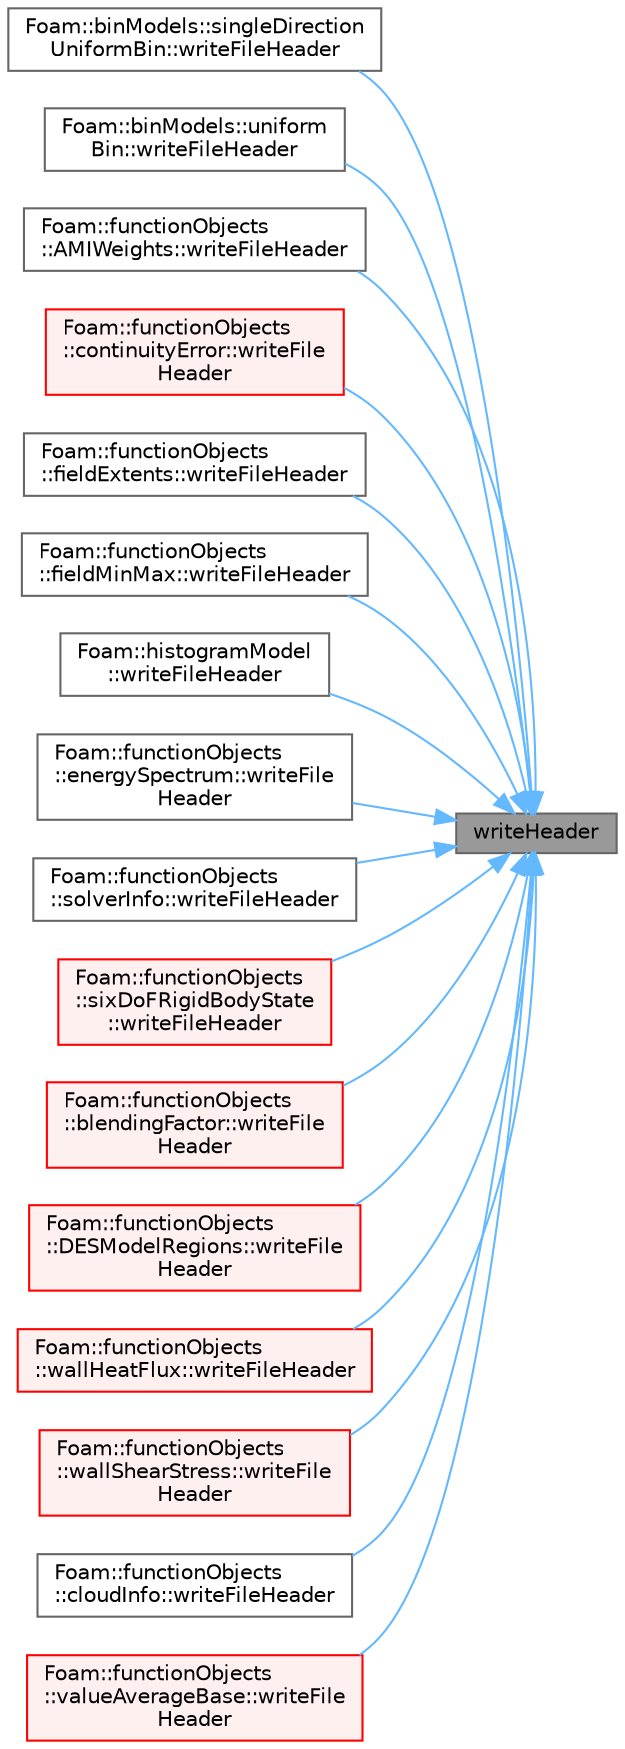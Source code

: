 digraph "writeHeader"
{
 // LATEX_PDF_SIZE
  bgcolor="transparent";
  edge [fontname=Helvetica,fontsize=10,labelfontname=Helvetica,labelfontsize=10];
  node [fontname=Helvetica,fontsize=10,shape=box,height=0.2,width=0.4];
  rankdir="RL";
  Node1 [id="Node000001",label="writeHeader",height=0.2,width=0.4,color="gray40", fillcolor="grey60", style="filled", fontcolor="black",tooltip=" "];
  Node1 -> Node2 [id="edge1_Node000001_Node000002",dir="back",color="steelblue1",style="solid",tooltip=" "];
  Node2 [id="Node000002",label="Foam::binModels::singleDirection\lUniformBin::writeFileHeader",height=0.2,width=0.4,color="grey40", fillcolor="white", style="filled",URL="$classFoam_1_1binModels_1_1singleDirectionUniformBin.html#a3341ab9b410adf22bbfab33e7b199a7f",tooltip=" "];
  Node1 -> Node3 [id="edge2_Node000001_Node000003",dir="back",color="steelblue1",style="solid",tooltip=" "];
  Node3 [id="Node000003",label="Foam::binModels::uniform\lBin::writeFileHeader",height=0.2,width=0.4,color="grey40", fillcolor="white", style="filled",URL="$classFoam_1_1binModels_1_1uniformBin.html#a3341ab9b410adf22bbfab33e7b199a7f",tooltip=" "];
  Node1 -> Node4 [id="edge3_Node000001_Node000004",dir="back",color="steelblue1",style="solid",tooltip=" "];
  Node4 [id="Node000004",label="Foam::functionObjects\l::AMIWeights::writeFileHeader",height=0.2,width=0.4,color="grey40", fillcolor="white", style="filled",URL="$classFoam_1_1functionObjects_1_1AMIWeights.html#ad0c7a238f021a605e38a115efbb20aa3",tooltip=" "];
  Node1 -> Node5 [id="edge4_Node000001_Node000005",dir="back",color="steelblue1",style="solid",tooltip=" "];
  Node5 [id="Node000005",label="Foam::functionObjects\l::continuityError::writeFile\lHeader",height=0.2,width=0.4,color="red", fillcolor="#FFF0F0", style="filled",URL="$classFoam_1_1functionObjects_1_1continuityError.html#ad0c7a238f021a605e38a115efbb20aa3",tooltip=" "];
  Node1 -> Node7 [id="edge5_Node000001_Node000007",dir="back",color="steelblue1",style="solid",tooltip=" "];
  Node7 [id="Node000007",label="Foam::functionObjects\l::fieldExtents::writeFileHeader",height=0.2,width=0.4,color="grey40", fillcolor="white", style="filled",URL="$classFoam_1_1functionObjects_1_1fieldExtents.html#ad0c7a238f021a605e38a115efbb20aa3",tooltip=" "];
  Node1 -> Node8 [id="edge6_Node000001_Node000008",dir="back",color="steelblue1",style="solid",tooltip=" "];
  Node8 [id="Node000008",label="Foam::functionObjects\l::fieldMinMax::writeFileHeader",height=0.2,width=0.4,color="grey40", fillcolor="white", style="filled",URL="$classFoam_1_1functionObjects_1_1fieldMinMax.html#ad0c7a238f021a605e38a115efbb20aa3",tooltip=" "];
  Node1 -> Node9 [id="edge7_Node000001_Node000009",dir="back",color="steelblue1",style="solid",tooltip=" "];
  Node9 [id="Node000009",label="Foam::histogramModel\l::writeFileHeader",height=0.2,width=0.4,color="grey40", fillcolor="white", style="filled",URL="$classFoam_1_1histogramModel.html#ad0c7a238f021a605e38a115efbb20aa3",tooltip=" "];
  Node1 -> Node10 [id="edge8_Node000001_Node000010",dir="back",color="steelblue1",style="solid",tooltip=" "];
  Node10 [id="Node000010",label="Foam::functionObjects\l::energySpectrum::writeFile\lHeader",height=0.2,width=0.4,color="grey40", fillcolor="white", style="filled",URL="$classFoam_1_1functionObjects_1_1energySpectrum.html#ad0c7a238f021a605e38a115efbb20aa3",tooltip=" "];
  Node1 -> Node11 [id="edge9_Node000001_Node000011",dir="back",color="steelblue1",style="solid",tooltip=" "];
  Node11 [id="Node000011",label="Foam::functionObjects\l::solverInfo::writeFileHeader",height=0.2,width=0.4,color="grey40", fillcolor="white", style="filled",URL="$classFoam_1_1functionObjects_1_1solverInfo.html#ad0c7a238f021a605e38a115efbb20aa3",tooltip=" "];
  Node1 -> Node12 [id="edge10_Node000001_Node000012",dir="back",color="steelblue1",style="solid",tooltip=" "];
  Node12 [id="Node000012",label="Foam::functionObjects\l::sixDoFRigidBodyState\l::writeFileHeader",height=0.2,width=0.4,color="red", fillcolor="#FFF0F0", style="filled",URL="$classFoam_1_1functionObjects_1_1sixDoFRigidBodyState.html#ad0c7a238f021a605e38a115efbb20aa3",tooltip=" "];
  Node1 -> Node14 [id="edge11_Node000001_Node000014",dir="back",color="steelblue1",style="solid",tooltip=" "];
  Node14 [id="Node000014",label="Foam::functionObjects\l::blendingFactor::writeFile\lHeader",height=0.2,width=0.4,color="red", fillcolor="#FFF0F0", style="filled",URL="$classFoam_1_1functionObjects_1_1blendingFactor.html#aa1e7882ccae3effc2bbdfaf436d64432",tooltip=" "];
  Node1 -> Node16 [id="edge12_Node000001_Node000016",dir="back",color="steelblue1",style="solid",tooltip=" "];
  Node16 [id="Node000016",label="Foam::functionObjects\l::DESModelRegions::writeFile\lHeader",height=0.2,width=0.4,color="red", fillcolor="#FFF0F0", style="filled",URL="$classFoam_1_1functionObjects_1_1DESModelRegions.html#aa1e7882ccae3effc2bbdfaf436d64432",tooltip=" "];
  Node1 -> Node18 [id="edge13_Node000001_Node000018",dir="back",color="steelblue1",style="solid",tooltip=" "];
  Node18 [id="Node000018",label="Foam::functionObjects\l::wallHeatFlux::writeFileHeader",height=0.2,width=0.4,color="red", fillcolor="#FFF0F0", style="filled",URL="$classFoam_1_1functionObjects_1_1wallHeatFlux.html#aa1e7882ccae3effc2bbdfaf436d64432",tooltip=" "];
  Node1 -> Node20 [id="edge14_Node000001_Node000020",dir="back",color="steelblue1",style="solid",tooltip=" "];
  Node20 [id="Node000020",label="Foam::functionObjects\l::wallShearStress::writeFile\lHeader",height=0.2,width=0.4,color="red", fillcolor="#FFF0F0", style="filled",URL="$classFoam_1_1functionObjects_1_1wallShearStress.html#aa1e7882ccae3effc2bbdfaf436d64432",tooltip=" "];
  Node1 -> Node22 [id="edge15_Node000001_Node000022",dir="back",color="steelblue1",style="solid",tooltip=" "];
  Node22 [id="Node000022",label="Foam::functionObjects\l::cloudInfo::writeFileHeader",height=0.2,width=0.4,color="grey40", fillcolor="white", style="filled",URL="$classFoam_1_1functionObjects_1_1cloudInfo.html#aa1e7882ccae3effc2bbdfaf436d64432",tooltip=" "];
  Node1 -> Node23 [id="edge16_Node000001_Node000023",dir="back",color="steelblue1",style="solid",tooltip=" "];
  Node23 [id="Node000023",label="Foam::functionObjects\l::valueAverageBase::writeFile\lHeader",height=0.2,width=0.4,color="red", fillcolor="#FFF0F0", style="filled",URL="$classFoam_1_1functionObjects_1_1valueAverageBase.html#aa1e7882ccae3effc2bbdfaf436d64432",tooltip=" "];
}
